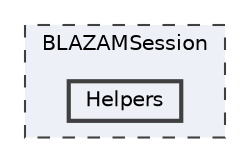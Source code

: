 digraph "BLAZAMSession/Helpers"
{
 // LATEX_PDF_SIZE
  bgcolor="transparent";
  edge [fontname=Helvetica,fontsize=10,labelfontname=Helvetica,labelfontsize=10];
  node [fontname=Helvetica,fontsize=10,shape=box,height=0.2,width=0.4];
  compound=true
  subgraph clusterdir_ce2a692ef7e93f0233a233b7160b6c50 {
    graph [ bgcolor="#edf0f7", pencolor="grey25", label="BLAZAMSession", fontname=Helvetica,fontsize=10 style="filled,dashed", URL="dir_ce2a692ef7e93f0233a233b7160b6c50.html",tooltip=""]
  dir_a08625f8666a513b8cff50d7e58c5892 [label="Helpers", fillcolor="#edf0f7", color="grey25", style="filled,bold", URL="dir_a08625f8666a513b8cff50d7e58c5892.html",tooltip=""];
  }
}
